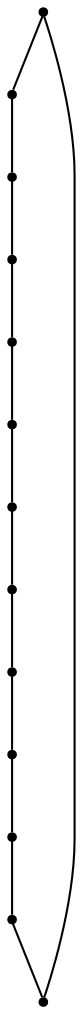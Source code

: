 graph {
  node [shape=point,comment="{\"directed\":false,\"doi\":\"10.1007/11618058_27\",\"figure\":\"7 (1)\"}"]

  v0 [pos="1290.9943313953488,580.1557100736179"]
  v1 [pos="970.6180414244186,501.6776598416842"]
  v2 [pos="1349.4645848473838,440.8182975573418"]
  v3 [pos="1303.8122865188955,355.93492556840954"]
  v4 [pos="1340.6535065406977,533.7099906725762"]
  v5 [pos="1210.9002906976743,291.87248914669715"]
  v6 [pos="1076.3418400254359,304.68494464189575"]
  v7 [pos="998.2023528343024,343.89014610877405"]
  v8 [pos="969.01669921875,418.39639712602667"]
  v9 [pos="1244.3522529069767,568.8765403551934"]
  v10 [pos="1145.2464207848836,543.3193402412611"]
  v11 [pos="1084.351762354651,528.905760936248"]
  v12 [pos="1026.6857490007267,516.0932100736178"]

  v11 -- v10 [id="-3",pos="1084.351762354651,528.905760936248 1145.2464207848836,543.3193402412611 1145.2464207848836,543.3193402412611 1145.2464207848836,543.3193402412611"]
  v10 -- v9 [id="-4",pos="1145.2464207848836,543.3193402412611 1244.3522529069767,568.8765403551934 1244.3522529069767,568.8765403551934 1244.3522529069767,568.8765403551934"]
  v9 -- v0 [id="-5",pos="1244.3522529069767,568.8765403551934 1290.9943313953488,580.1557100736179 1290.9943313953488,580.1557100736179 1290.9943313953488,580.1557100736179"]
  v8 -- v1 [id="-6",pos="969.01669921875,418.39639712602667 970.6180414244186,501.6776598416842 970.6180414244186,501.6776598416842 970.6180414244186,501.6776598416842"]
  v12 -- v11 [id="-7",pos="1026.6857490007267,516.0932100736178 1084.351762354651,528.905760936248 1084.351762354651,528.905760936248 1084.351762354651,528.905760936248"]
  v2 -- v3 [id="-9",pos="1349.4645848473838,440.8182975573418 1303.8122865188955,355.93492556840954 1303.8122865188955,355.93492556840954 1303.8122865188955,355.93492556840954"]
  v4 -- v2 [id="-16",pos="1340.6535065406977,533.7099906725762 1349.4645848473838,440.8182975573418 1349.4645848473838,440.8182975573418 1349.4645848473838,440.8182975573418"]
  v3 -- v5 [id="-23",pos="1303.8122865188955,355.93492556840954 1210.9002906976743,291.87248914669715 1210.9002906976743,291.87248914669715 1210.9002906976743,291.87248914669715"]
  v0 -- v4 [id="-29",pos="1290.9943313953488,580.1557100736179 1340.6535065406977,533.7099906725762 1340.6535065406977,533.7099906725762 1340.6535065406977,533.7099906725762"]
  v5 -- v6 [id="-31",pos="1210.9002906976743,291.87248914669715 1076.3418400254359,304.68494464189575 1076.3418400254359,304.68494464189575 1076.3418400254359,304.68494464189575"]
  v1 -- v12 [id="-34",pos="970.6180414244186,501.6776598416842 1026.6857490007267,516.0932100736178 1026.6857490007267,516.0932100736178 1026.6857490007267,516.0932100736178"]
  v6 -- v7 [id="-38",pos="1076.3418400254359,304.68494464189575 998.2023528343024,343.89014610877405 998.2023528343024,343.89014610877405 998.2023528343024,343.89014610877405"]
  v7 -- v8 [id="-44",pos="998.2023528343024,343.89014610877405 969.01669921875,418.39639712602667 969.01669921875,418.39639712602667 969.01669921875,418.39639712602667"]
}
